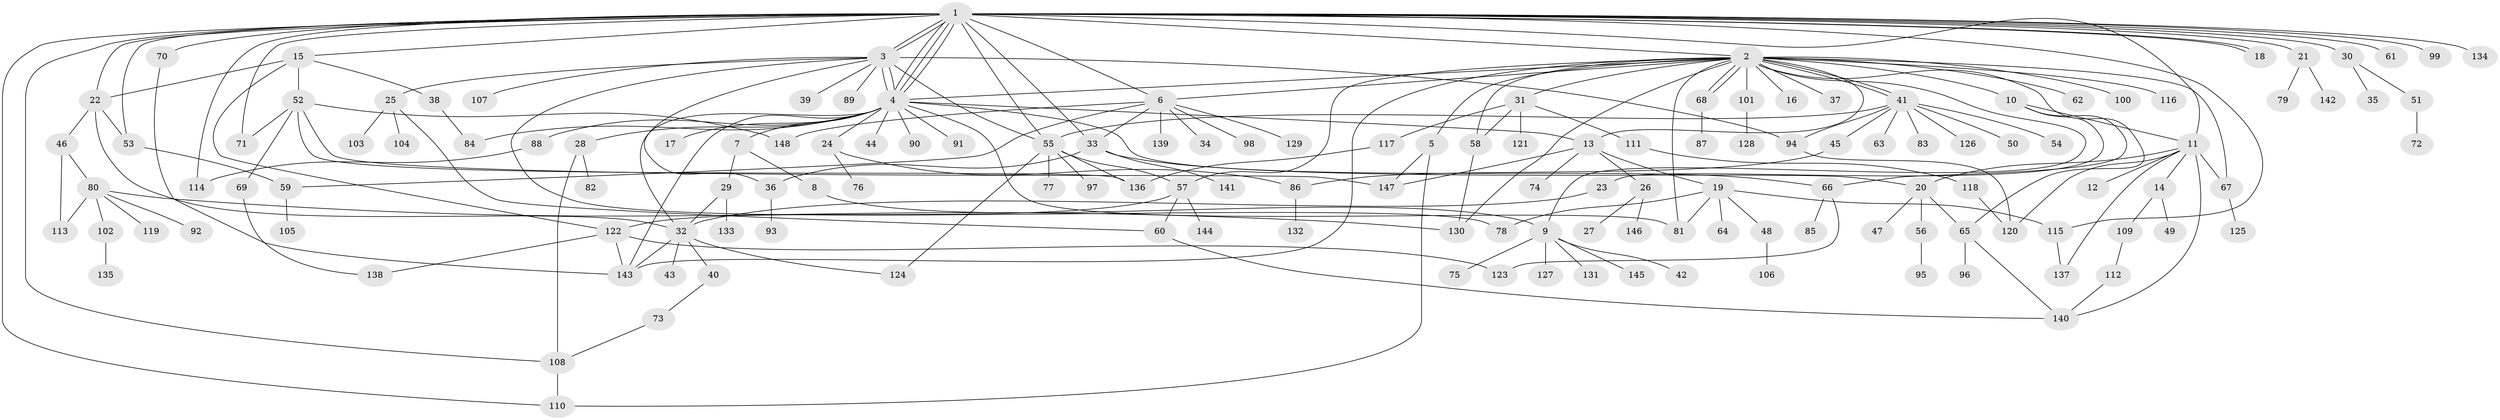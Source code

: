 // coarse degree distribution, {1: 0.7796610169491526, 2: 0.1016949152542373, 24: 0.01694915254237288, 4: 0.05084745762711865, 6: 0.01694915254237288, 31: 0.01694915254237288, 3: 0.01694915254237288}
// Generated by graph-tools (version 1.1) at 2025/51/03/04/25 21:51:29]
// undirected, 148 vertices, 212 edges
graph export_dot {
graph [start="1"]
  node [color=gray90,style=filled];
  1;
  2;
  3;
  4;
  5;
  6;
  7;
  8;
  9;
  10;
  11;
  12;
  13;
  14;
  15;
  16;
  17;
  18;
  19;
  20;
  21;
  22;
  23;
  24;
  25;
  26;
  27;
  28;
  29;
  30;
  31;
  32;
  33;
  34;
  35;
  36;
  37;
  38;
  39;
  40;
  41;
  42;
  43;
  44;
  45;
  46;
  47;
  48;
  49;
  50;
  51;
  52;
  53;
  54;
  55;
  56;
  57;
  58;
  59;
  60;
  61;
  62;
  63;
  64;
  65;
  66;
  67;
  68;
  69;
  70;
  71;
  72;
  73;
  74;
  75;
  76;
  77;
  78;
  79;
  80;
  81;
  82;
  83;
  84;
  85;
  86;
  87;
  88;
  89;
  90;
  91;
  92;
  93;
  94;
  95;
  96;
  97;
  98;
  99;
  100;
  101;
  102;
  103;
  104;
  105;
  106;
  107;
  108;
  109;
  110;
  111;
  112;
  113;
  114;
  115;
  116;
  117;
  118;
  119;
  120;
  121;
  122;
  123;
  124;
  125;
  126;
  127;
  128;
  129;
  130;
  131;
  132;
  133;
  134;
  135;
  136;
  137;
  138;
  139;
  140;
  141;
  142;
  143;
  144;
  145;
  146;
  147;
  148;
  1 -- 2;
  1 -- 3;
  1 -- 3;
  1 -- 4;
  1 -- 4;
  1 -- 4;
  1 -- 6;
  1 -- 11;
  1 -- 15;
  1 -- 18;
  1 -- 18;
  1 -- 21;
  1 -- 22;
  1 -- 30;
  1 -- 33;
  1 -- 53;
  1 -- 55;
  1 -- 61;
  1 -- 70;
  1 -- 71;
  1 -- 99;
  1 -- 108;
  1 -- 110;
  1 -- 114;
  1 -- 115;
  1 -- 134;
  2 -- 4;
  2 -- 5;
  2 -- 6;
  2 -- 9;
  2 -- 10;
  2 -- 13;
  2 -- 16;
  2 -- 31;
  2 -- 37;
  2 -- 41;
  2 -- 41;
  2 -- 57;
  2 -- 58;
  2 -- 62;
  2 -- 65;
  2 -- 67;
  2 -- 68;
  2 -- 68;
  2 -- 81;
  2 -- 100;
  2 -- 101;
  2 -- 116;
  2 -- 130;
  2 -- 143;
  3 -- 4;
  3 -- 4;
  3 -- 25;
  3 -- 36;
  3 -- 39;
  3 -- 55;
  3 -- 78;
  3 -- 89;
  3 -- 94;
  3 -- 107;
  4 -- 7;
  4 -- 13;
  4 -- 17;
  4 -- 20;
  4 -- 24;
  4 -- 28;
  4 -- 32;
  4 -- 44;
  4 -- 81;
  4 -- 84;
  4 -- 88;
  4 -- 90;
  4 -- 91;
  4 -- 143;
  5 -- 110;
  5 -- 147;
  6 -- 33;
  6 -- 34;
  6 -- 59;
  6 -- 98;
  6 -- 129;
  6 -- 139;
  6 -- 148;
  7 -- 8;
  7 -- 29;
  8 -- 9;
  9 -- 42;
  9 -- 75;
  9 -- 127;
  9 -- 131;
  9 -- 145;
  10 -- 11;
  10 -- 23;
  10 -- 66;
  11 -- 12;
  11 -- 14;
  11 -- 20;
  11 -- 67;
  11 -- 120;
  11 -- 137;
  11 -- 140;
  13 -- 19;
  13 -- 26;
  13 -- 74;
  13 -- 147;
  14 -- 49;
  14 -- 109;
  15 -- 22;
  15 -- 38;
  15 -- 52;
  15 -- 122;
  19 -- 48;
  19 -- 64;
  19 -- 78;
  19 -- 81;
  19 -- 115;
  20 -- 47;
  20 -- 56;
  20 -- 65;
  21 -- 79;
  21 -- 142;
  22 -- 32;
  22 -- 46;
  22 -- 53;
  23 -- 32;
  24 -- 76;
  24 -- 86;
  25 -- 60;
  25 -- 103;
  25 -- 104;
  26 -- 27;
  26 -- 146;
  28 -- 82;
  28 -- 108;
  29 -- 32;
  29 -- 133;
  30 -- 35;
  30 -- 51;
  31 -- 58;
  31 -- 111;
  31 -- 117;
  31 -- 121;
  32 -- 40;
  32 -- 43;
  32 -- 124;
  32 -- 143;
  33 -- 36;
  33 -- 66;
  33 -- 141;
  36 -- 93;
  38 -- 84;
  40 -- 73;
  41 -- 45;
  41 -- 50;
  41 -- 54;
  41 -- 55;
  41 -- 63;
  41 -- 83;
  41 -- 94;
  41 -- 126;
  45 -- 86;
  46 -- 80;
  46 -- 113;
  48 -- 106;
  51 -- 72;
  52 -- 69;
  52 -- 71;
  52 -- 136;
  52 -- 147;
  52 -- 148;
  53 -- 59;
  55 -- 57;
  55 -- 77;
  55 -- 97;
  55 -- 124;
  55 -- 136;
  56 -- 95;
  57 -- 60;
  57 -- 122;
  57 -- 144;
  58 -- 130;
  59 -- 105;
  60 -- 140;
  65 -- 96;
  65 -- 140;
  66 -- 85;
  66 -- 123;
  67 -- 125;
  68 -- 87;
  69 -- 138;
  70 -- 143;
  73 -- 108;
  80 -- 92;
  80 -- 102;
  80 -- 113;
  80 -- 119;
  80 -- 130;
  86 -- 132;
  88 -- 114;
  94 -- 120;
  101 -- 128;
  102 -- 135;
  108 -- 110;
  109 -- 112;
  111 -- 118;
  112 -- 140;
  115 -- 137;
  117 -- 136;
  118 -- 120;
  122 -- 123;
  122 -- 138;
  122 -- 143;
}
